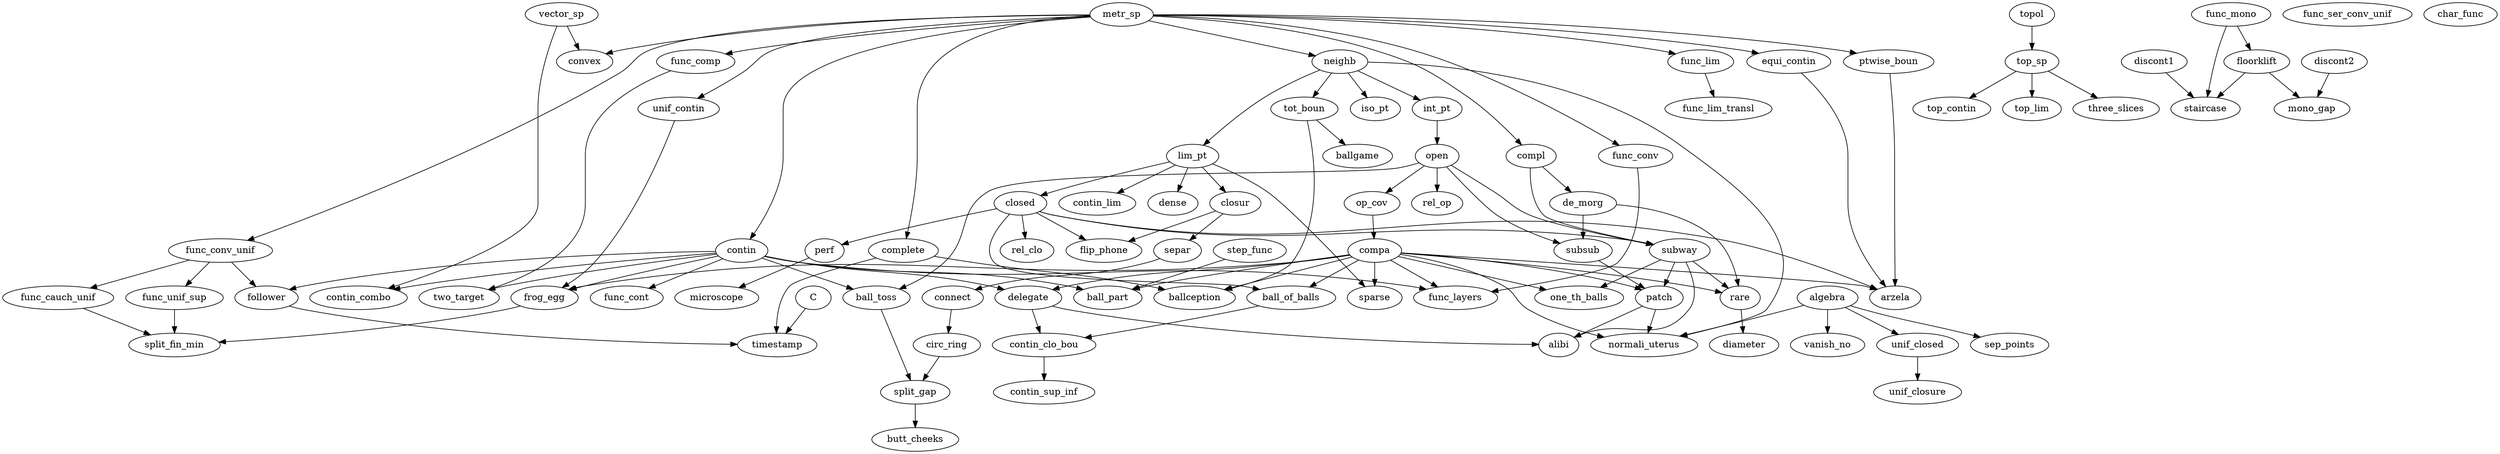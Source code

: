 digraph G {
  metr_sp -> neighb;
  metr_sp -> compl;
  neighb -> int_pt;
  neighb -> lim_pt;
  neighb -> iso_pt;
  int_pt -> open;
  lim_pt -> closed;
  lim_pt -> closur;
  lim_pt -> dense;
  closed -> perf;
  closed -> rel_clo;
  open -> rel_op;
  open-> op_cov;
  op_cov -> compa;
  compl -> de_morg;
  compl -> subway;
  open -> subway;
  closed -> subway;
  subway -> one_th_balls;
  compa -> one_th_balls;
  open -> subsub;
  de_morg -> subsub;
  subsub -> patch;
  compa -> patch;
  subway -> patch;
  closed -> flip_phone;
  closur -> flip_phone;
  compa -> rare;
  subway -> rare;
  de_morg -> rare;
  compa -> sparse;
  lim_pt -> sparse;
  rare -> diameter;
  vector_sp -> convex;
  metr_sp -> convex;
  closur -> separ;
  separ -> connect;
  connect -> circ_ring;
  metr_sp -> func_lim;
  metr_sp -> contin;
  perf -> microscope;
  func_lim -> func_lim_transl;
  contin -> func_cont;
  metr_sp -> func_comp;
  contin -> two_target;
  func_comp -> two_target;
  open -> ball_toss;
  contin -> ball_toss;
  lim_pt -> contin_lim;
  contin -> contin_combo;
  vector_sp -> contin_combo;
  compa -> ball_of_balls;
  closed -> ball_of_balls;
  compa -> delegate;
  contin -> delegate;
  ball_of_balls -> contin_clo_bou;
  delegate -> contin_clo_bou;
  contin_clo_bou -> contin_sup_inf;
  delegate -> alibi
  patch -> alibi
  subway -> alibi
  metr_sp -> unif_contin
  unif_contin -> frog_egg
  compa -> frog_egg
  contin -> frog_egg
  circ_ring -> split_gap
  ball_toss -> split_gap
  split_gap -> butt_cheeks
  topol -> top_sp
  top_sp -> top_contin
  top_sp -> top_lim
  top_sp -> three_slices
  discont1
  discont2
  func_mono
  func_mono -> floorklift
  discont2 -> mono_gap
  floorklift -> mono_gap
  func_mono -> staircase
  floorklift -> staircase
  discont1 -> staircase
  metr_sp -> func_conv
  metr_sp -> func_conv_unif
  func_conv_unif -> func_cauch_unif
  func_conv_unif -> func_unif_sup
  func_ser_conv_unif
  contin -> follower
  func_conv_unif -> follower
  C -> timestamp
  follower -> timestamp
  metr_sp -> complete
  complete -> timestamp
  compa -> func_layers
  contin -> func_layers
  func_conv -> func_layers
  neighb -> tot_boun
  tot_boun -> ballception
  compa -> ballception
  complete -> ballception
  tot_boun -> ballgame
  metr_sp -> ptwise_boun
  metr_sp -> equi_contin
  frog_egg -> split_fin_min
  func_unif_sup -> split_fin_min
  func_cauch_unif -> split_fin_min
  ptwise_boun -> arzela
  equi_contin -> arzela
  closed -> arzela
  compa -> arzela
  char_func
  step_func
  contin -> ball_part
  compa -> ball_part
  step_func -> ball_part
  algebra
  algebra -> unif_closed
  unif_closed -> unif_closure
  algebra -> sep_points
  algebra -> vanish_no
  patch -> normali_uterus
  algebra -> normali_uterus
  neighb -> normali_uterus
  compa -> normali_uterus
}

/*
 * de_morg = De Morgan's Law
 * subway = Complement of Open Sets is Closed
 * one_th_balls = Compact Sets are Closed
 * subsub = Union/Intersection of Open/Closed Sets
 * patch = Closed subsets of compact sets are compact
 * flip_phone = Characterization of Closure
 * rare = Infinite Intersection of Compact Sets Nonempty when Finite Intersection Always Nonempty
 * sparse = Compact sets are Sequentially compact
 * microscope = Cantor 1/3 set is perfect
 * circ_ring = Characterization of Connected Sets
 * two_target = Composition of Partially Continuous Function is Partially Continuous
 * ball_toss = Continuous iff preimage of open sets are open
 * delegate = Continuous mpas preserve compactness
 * contin_lim = Continuous maps preserve limits
 * contin_combo = Combos of continuous maps are continuous
 * ball_of_balls = Compact implies closed and bounded
 * contin_clo_bou = Continuous func image of compact set is closed and bounded;
 * contin_sup_inf = Continuous func achieves inf and sup on compact set
 * alibi = 1-to-1 map from compact metric space preserves open sets
 * frog_egg = continuous map from a compact metric space is uniformly continuous
 * split_gap = continuous maps preserve connectedness
 * butt_cheeks = intermediate value theorem
 * three_slices = extended reals topology makes R compact
 * floorklift = left and right limits always exist for monotonically increasing func + inequality involving sup/inf
 * staircase = Monotone function on open interval has countably many discontinuities
 * mono_gap = Monotone funcs R to R have no discont of 2nd kind
 * func_cauch_unif = Equivalent characterization of function uniform convergence
 * func_unif_sup = Converges uniformly iff supremum of distance goes to zero as function sequence goes to infinity
 * func_ser_conv_unif = Function series converges uniformsly if supremum less than terms of convergent sequence (via comparison test)
 * follower = if sequence of pointwise convergent, continuous functions converges uniformly then converges to continuous function
 * timestamp = if Y complete, C(X;Y) is complete
 * func_layers = monotone sequence of continuous functions on a compact metric space converges uniformly
 * ballception = compact iff totally bounded and complete
 * ballgame = if you have arbitrary epsilon maps with totally bounded images as well as "reverse continuity" then totally bounded
 * split_fin_min = Cauchy sequence of contin,boun functions from compact metric space is equicontin
 * arzela = Arzela-Escoli: set of contin,boun funcs is compact iff closed and ptwise bounded and equicontinuous
 * ball_part = claim that all contin,boun functions from [0,1] can be approximated by a step function
 * normali_uterus = lemma that we can create arbitrary uterus func
 * */
